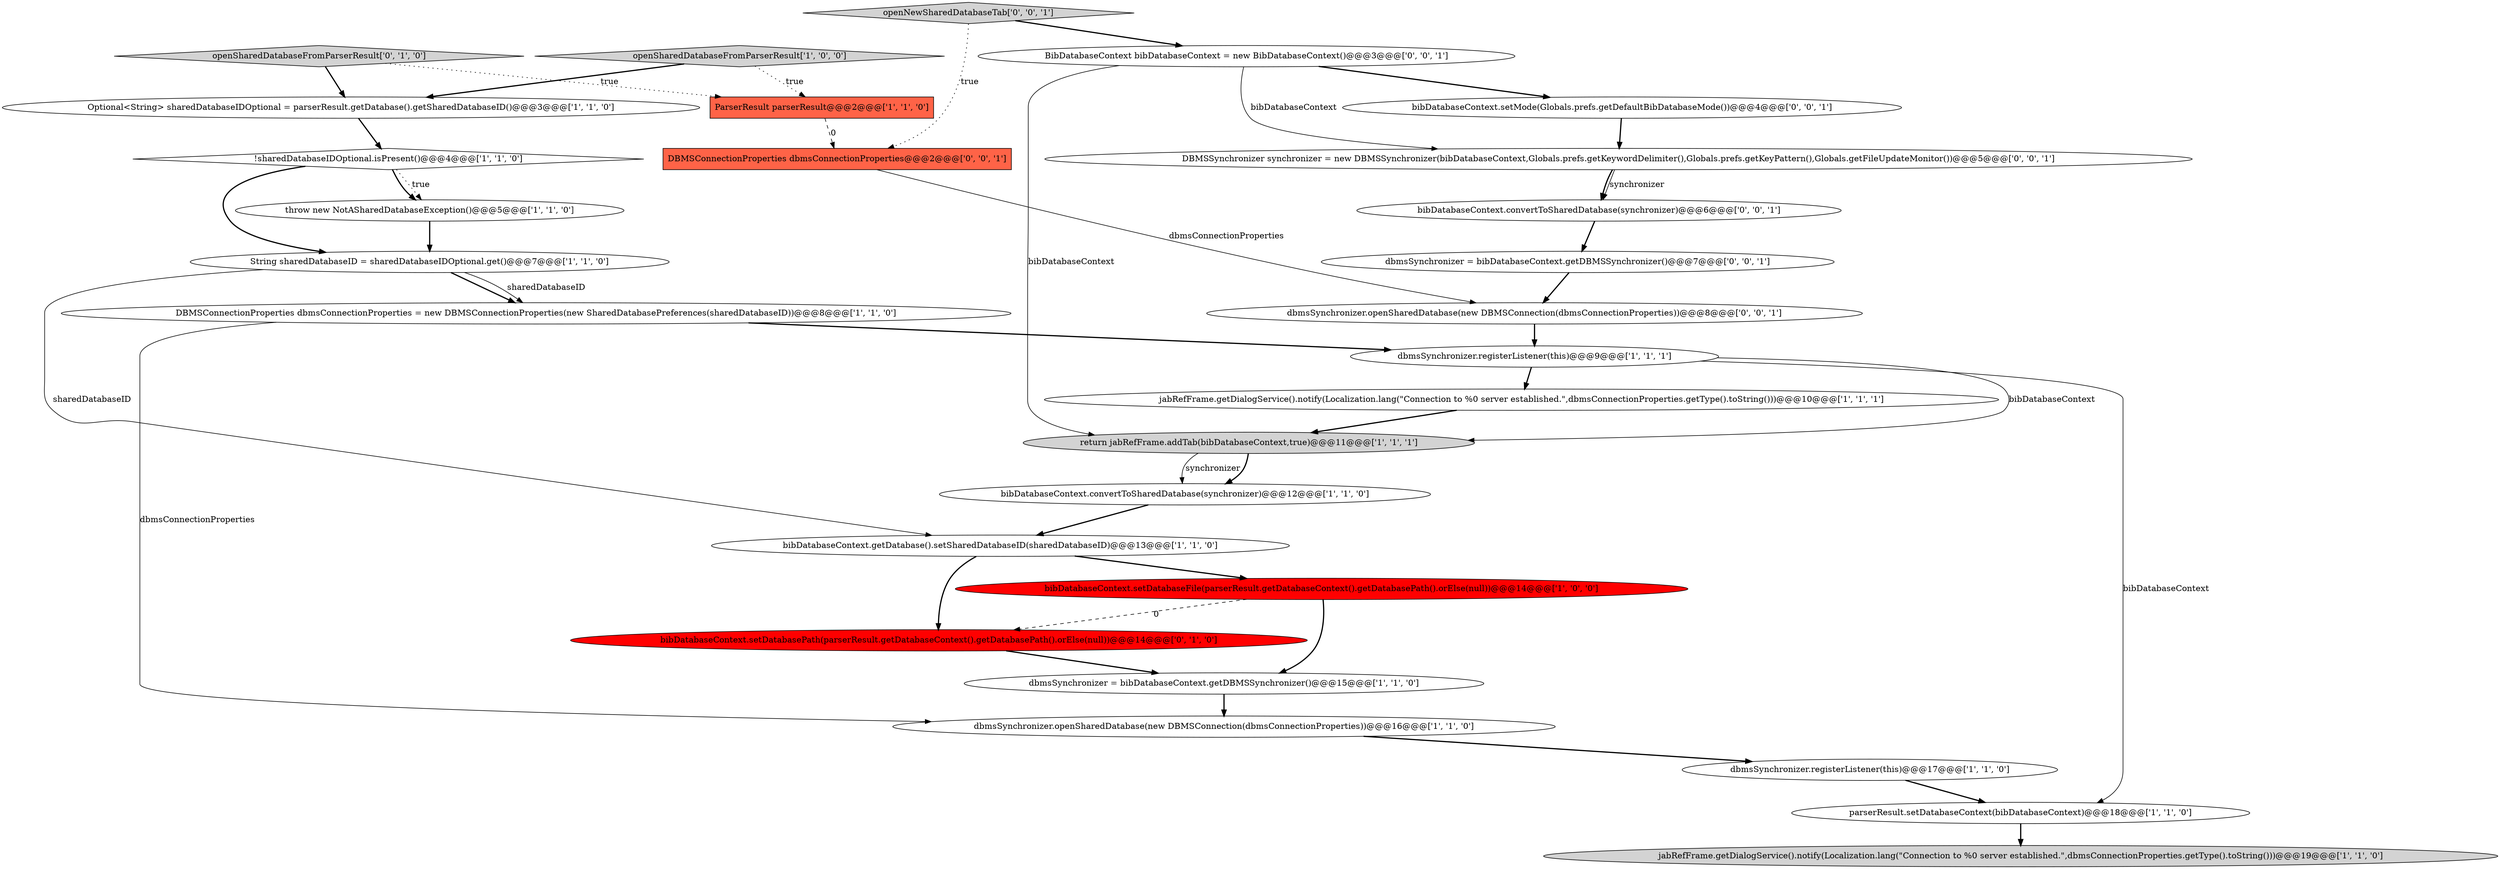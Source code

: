 digraph {
0 [style = filled, label = "dbmsSynchronizer.registerListener(this)@@@17@@@['1', '1', '0']", fillcolor = white, shape = ellipse image = "AAA0AAABBB1BBB"];
18 [style = filled, label = "bibDatabaseContext.setDatabasePath(parserResult.getDatabaseContext().getDatabasePath().orElse(null))@@@14@@@['0', '1', '0']", fillcolor = red, shape = ellipse image = "AAA1AAABBB2BBB"];
1 [style = filled, label = "String sharedDatabaseID = sharedDatabaseIDOptional.get()@@@7@@@['1', '1', '0']", fillcolor = white, shape = ellipse image = "AAA0AAABBB1BBB"];
8 [style = filled, label = "Optional<String> sharedDatabaseIDOptional = parserResult.getDatabase().getSharedDatabaseID()@@@3@@@['1', '1', '0']", fillcolor = white, shape = ellipse image = "AAA0AAABBB1BBB"];
22 [style = filled, label = "dbmsSynchronizer = bibDatabaseContext.getDBMSSynchronizer()@@@7@@@['0', '0', '1']", fillcolor = white, shape = ellipse image = "AAA0AAABBB3BBB"];
27 [style = filled, label = "openNewSharedDatabaseTab['0', '0', '1']", fillcolor = lightgray, shape = diamond image = "AAA0AAABBB3BBB"];
2 [style = filled, label = "openSharedDatabaseFromParserResult['1', '0', '0']", fillcolor = lightgray, shape = diamond image = "AAA0AAABBB1BBB"];
15 [style = filled, label = "DBMSConnectionProperties dbmsConnectionProperties = new DBMSConnectionProperties(new SharedDatabasePreferences(sharedDatabaseID))@@@8@@@['1', '1', '0']", fillcolor = white, shape = ellipse image = "AAA0AAABBB1BBB"];
4 [style = filled, label = "return jabRefFrame.addTab(bibDatabaseContext,true)@@@11@@@['1', '1', '1']", fillcolor = lightgray, shape = ellipse image = "AAA0AAABBB1BBB"];
21 [style = filled, label = "BibDatabaseContext bibDatabaseContext = new BibDatabaseContext()@@@3@@@['0', '0', '1']", fillcolor = white, shape = ellipse image = "AAA0AAABBB3BBB"];
16 [style = filled, label = "bibDatabaseContext.getDatabase().setSharedDatabaseID(sharedDatabaseID)@@@13@@@['1', '1', '0']", fillcolor = white, shape = ellipse image = "AAA0AAABBB1BBB"];
11 [style = filled, label = "parserResult.setDatabaseContext(bibDatabaseContext)@@@18@@@['1', '1', '0']", fillcolor = white, shape = ellipse image = "AAA0AAABBB1BBB"];
3 [style = filled, label = "throw new NotASharedDatabaseException()@@@5@@@['1', '1', '0']", fillcolor = white, shape = ellipse image = "AAA0AAABBB1BBB"];
25 [style = filled, label = "dbmsSynchronizer.openSharedDatabase(new DBMSConnection(dbmsConnectionProperties))@@@8@@@['0', '0', '1']", fillcolor = white, shape = ellipse image = "AAA0AAABBB3BBB"];
24 [style = filled, label = "DBMSConnectionProperties dbmsConnectionProperties@@@2@@@['0', '0', '1']", fillcolor = tomato, shape = box image = "AAA0AAABBB3BBB"];
13 [style = filled, label = "jabRefFrame.getDialogService().notify(Localization.lang(\"Connection to %0 server established.\",dbmsConnectionProperties.getType().toString()))@@@10@@@['1', '1', '1']", fillcolor = white, shape = ellipse image = "AAA0AAABBB1BBB"];
23 [style = filled, label = "bibDatabaseContext.convertToSharedDatabase(synchronizer)@@@6@@@['0', '0', '1']", fillcolor = white, shape = ellipse image = "AAA0AAABBB3BBB"];
20 [style = filled, label = "DBMSSynchronizer synchronizer = new DBMSSynchronizer(bibDatabaseContext,Globals.prefs.getKeywordDelimiter(),Globals.prefs.getKeyPattern(),Globals.getFileUpdateMonitor())@@@5@@@['0', '0', '1']", fillcolor = white, shape = ellipse image = "AAA0AAABBB3BBB"];
26 [style = filled, label = "bibDatabaseContext.setMode(Globals.prefs.getDefaultBibDatabaseMode())@@@4@@@['0', '0', '1']", fillcolor = white, shape = ellipse image = "AAA0AAABBB3BBB"];
10 [style = filled, label = "dbmsSynchronizer = bibDatabaseContext.getDBMSSynchronizer()@@@15@@@['1', '1', '0']", fillcolor = white, shape = ellipse image = "AAA0AAABBB1BBB"];
6 [style = filled, label = "dbmsSynchronizer.openSharedDatabase(new DBMSConnection(dbmsConnectionProperties))@@@16@@@['1', '1', '0']", fillcolor = white, shape = ellipse image = "AAA0AAABBB1BBB"];
14 [style = filled, label = "bibDatabaseContext.setDatabaseFile(parserResult.getDatabaseContext().getDatabasePath().orElse(null))@@@14@@@['1', '0', '0']", fillcolor = red, shape = ellipse image = "AAA1AAABBB1BBB"];
12 [style = filled, label = "!sharedDatabaseIDOptional.isPresent()@@@4@@@['1', '1', '0']", fillcolor = white, shape = diamond image = "AAA0AAABBB1BBB"];
7 [style = filled, label = "ParserResult parserResult@@@2@@@['1', '1', '0']", fillcolor = tomato, shape = box image = "AAA0AAABBB1BBB"];
17 [style = filled, label = "jabRefFrame.getDialogService().notify(Localization.lang(\"Connection to %0 server established.\",dbmsConnectionProperties.getType().toString()))@@@19@@@['1', '1', '0']", fillcolor = lightgray, shape = ellipse image = "AAA0AAABBB1BBB"];
9 [style = filled, label = "dbmsSynchronizer.registerListener(this)@@@9@@@['1', '1', '1']", fillcolor = white, shape = ellipse image = "AAA0AAABBB1BBB"];
19 [style = filled, label = "openSharedDatabaseFromParserResult['0', '1', '0']", fillcolor = lightgray, shape = diamond image = "AAA0AAABBB2BBB"];
5 [style = filled, label = "bibDatabaseContext.convertToSharedDatabase(synchronizer)@@@12@@@['1', '1', '0']", fillcolor = white, shape = ellipse image = "AAA0AAABBB1BBB"];
22->25 [style = bold, label=""];
12->3 [style = dotted, label="true"];
15->6 [style = solid, label="dbmsConnectionProperties"];
20->23 [style = solid, label="synchronizer"];
16->18 [style = bold, label=""];
3->1 [style = bold, label=""];
1->15 [style = bold, label=""];
9->11 [style = solid, label="bibDatabaseContext"];
25->9 [style = bold, label=""];
14->10 [style = bold, label=""];
0->11 [style = bold, label=""];
6->0 [style = bold, label=""];
27->24 [style = dotted, label="true"];
19->7 [style = dotted, label="true"];
12->1 [style = bold, label=""];
10->6 [style = bold, label=""];
19->8 [style = bold, label=""];
5->16 [style = bold, label=""];
24->25 [style = solid, label="dbmsConnectionProperties"];
21->26 [style = bold, label=""];
23->22 [style = bold, label=""];
20->23 [style = bold, label=""];
18->10 [style = bold, label=""];
7->24 [style = dashed, label="0"];
15->9 [style = bold, label=""];
9->4 [style = solid, label="bibDatabaseContext"];
2->7 [style = dotted, label="true"];
1->16 [style = solid, label="sharedDatabaseID"];
21->20 [style = solid, label="bibDatabaseContext"];
21->4 [style = solid, label="bibDatabaseContext"];
16->14 [style = bold, label=""];
11->17 [style = bold, label=""];
12->3 [style = bold, label=""];
4->5 [style = solid, label="synchronizer"];
1->15 [style = solid, label="sharedDatabaseID"];
14->18 [style = dashed, label="0"];
27->21 [style = bold, label=""];
4->5 [style = bold, label=""];
8->12 [style = bold, label=""];
26->20 [style = bold, label=""];
2->8 [style = bold, label=""];
9->13 [style = bold, label=""];
13->4 [style = bold, label=""];
}
